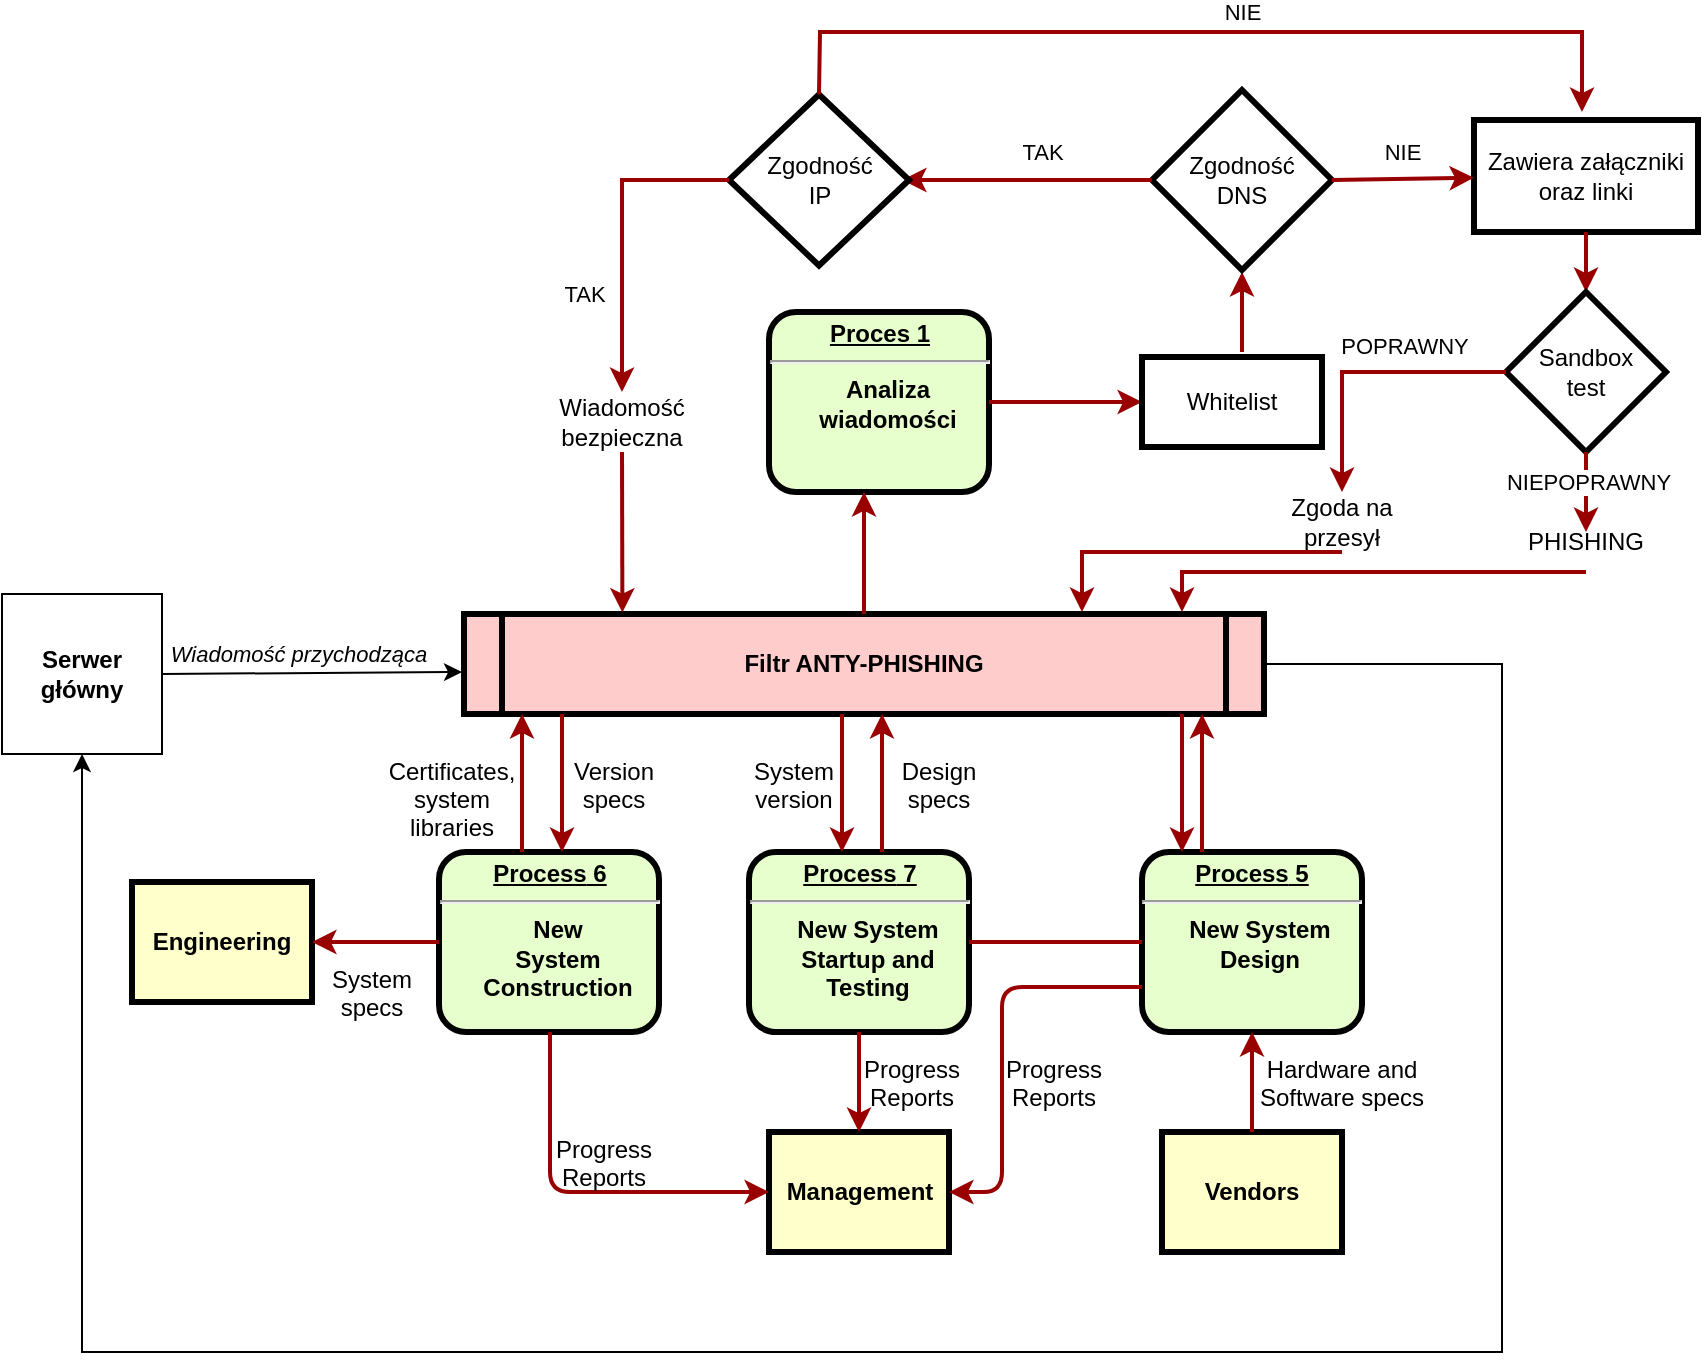 <mxfile version="20.8.5" type="github">
  <diagram name="Page-1" id="c7558073-3199-34d8-9f00-42111426c3f3">
    <mxGraphModel dx="2061" dy="613" grid="1" gridSize="10" guides="1" tooltips="1" connect="1" arrows="1" fold="1" page="1" pageScale="1" pageWidth="826" pageHeight="1169" background="none" math="0" shadow="0">
      <root>
        <mxCell id="0" />
        <mxCell id="1" parent="0" />
        <mxCell id="5" value="Filtr ANTY-PHISHING" style="shape=process;whiteSpace=wrap;align=center;verticalAlign=middle;size=0.048;fontStyle=1;strokeWidth=3;fillColor=#FFCCCC" parent="1" vertex="1">
          <mxGeometry x="201.0" y="391" width="400" height="50" as="geometry" />
        </mxCell>
        <mxCell id="6" value="&lt;p style=&quot;margin: 0px; margin-top: 4px; text-align: center; text-decoration: underline;&quot;&gt;&lt;strong&gt;Proces 1&lt;br&gt;&lt;/strong&gt;&lt;/p&gt;&lt;hr&gt;&lt;p style=&quot;margin: 0px; margin-left: 8px;&quot;&gt;Analiza&lt;/p&gt;&lt;p style=&quot;margin: 0px; margin-left: 8px;&quot;&gt;&lt;span style=&quot;background-color: initial;&quot;&gt;wiadomości&lt;/span&gt;&lt;/p&gt;" style="verticalAlign=middle;align=center;overflow=fill;fontSize=12;fontFamily=Helvetica;html=1;rounded=1;fontStyle=1;strokeWidth=3;fillColor=#E6FFCC" parent="1" vertex="1">
          <mxGeometry x="353.5" y="240" width="110" height="90" as="geometry" />
        </mxCell>
        <mxCell id="9" value="&lt;p style=&quot;margin: 0px; margin-top: 4px; text-align: center; text-decoration: underline;&quot;&gt;&lt;strong&gt;&lt;strong&gt;Process&lt;/strong&gt; 5&lt;br /&gt;&lt;/strong&gt;&lt;/p&gt;&lt;hr /&gt;&lt;p style=&quot;margin: 0px; margin-left: 8px;&quot;&gt;New System&lt;/p&gt;&lt;p style=&quot;margin: 0px; margin-left: 8px;&quot;&gt;Design&lt;/p&gt;" style="verticalAlign=middle;align=center;overflow=fill;fontSize=12;fontFamily=Helvetica;html=1;rounded=1;fontStyle=1;strokeWidth=3;fillColor=#E6FFCC" parent="1" vertex="1">
          <mxGeometry x="540" y="510" width="110" height="90" as="geometry" />
        </mxCell>
        <mxCell id="10" value="&lt;p style=&quot;margin: 0px; margin-top: 4px; text-align: center; text-decoration: underline;&quot;&gt;&lt;strong&gt;&lt;strong&gt;Process&lt;/strong&gt; 6&lt;br /&gt;&lt;/strong&gt;&lt;/p&gt;&lt;hr /&gt;&lt;p style=&quot;margin: 0px; margin-left: 8px;&quot;&gt;New&lt;/p&gt;&lt;p style=&quot;margin: 0px; margin-left: 8px;&quot;&gt;System&lt;/p&gt;&lt;p style=&quot;margin: 0px; margin-left: 8px;&quot;&gt;Construction&lt;/p&gt;" style="verticalAlign=middle;align=center;overflow=fill;fontSize=12;fontFamily=Helvetica;html=1;rounded=1;fontStyle=1;strokeWidth=3;fillColor=#E6FFCC" parent="1" vertex="1">
          <mxGeometry x="188.5" y="510" width="110" height="90" as="geometry" />
        </mxCell>
        <mxCell id="13" value="Management" style="whiteSpace=wrap;align=center;verticalAlign=middle;fontStyle=1;strokeWidth=3;fillColor=#FFFFCC" parent="1" vertex="1">
          <mxGeometry x="353.5" y="650" width="90" height="60" as="geometry" />
        </mxCell>
        <mxCell id="14" value="Engineering" style="whiteSpace=wrap;align=center;verticalAlign=middle;fontStyle=1;strokeWidth=3;fillColor=#FFFFCC" parent="1" vertex="1">
          <mxGeometry x="35.0" y="525.0" width="90" height="60" as="geometry" />
        </mxCell>
        <mxCell id="15" value="Vendors" style="whiteSpace=wrap;align=center;verticalAlign=middle;fontStyle=1;strokeWidth=3;fillColor=#FFFFCC" parent="1" vertex="1">
          <mxGeometry x="550.0" y="650" width="90" height="60" as="geometry" />
        </mxCell>
        <mxCell id="11" value="&lt;p style=&quot;margin: 0px; margin-top: 4px; text-align: center; text-decoration: underline;&quot;&gt;&lt;strong&gt;&lt;strong&gt;Process&lt;/strong&gt; 7&lt;br /&gt;&lt;/strong&gt;&lt;/p&gt;&lt;hr /&gt;&lt;p style=&quot;margin: 0px; margin-left: 8px;&quot;&gt;New System&lt;/p&gt;&lt;p style=&quot;margin: 0px; margin-left: 8px;&quot;&gt;Startup and&lt;/p&gt;&lt;p style=&quot;margin: 0px; margin-left: 8px;&quot;&gt;Testing&lt;/p&gt;" style="verticalAlign=middle;align=center;overflow=fill;fontSize=12;fontFamily=Helvetica;html=1;rounded=1;fontStyle=1;strokeWidth=3;fillColor=#E6FFCC" parent="1" vertex="1">
          <mxGeometry x="343.5" y="510" width="110" height="90" as="geometry" />
        </mxCell>
        <mxCell id="51" value="" style="endArrow=none;noEdgeStyle=1;strokeColor=#990000;strokeWidth=2" parent="1" source="9" target="11" edge="1">
          <mxGeometry relative="1" as="geometry">
            <mxPoint x="205.008" y="481" as="sourcePoint" />
            <mxPoint x="400.328" y="650" as="targetPoint" />
          </mxGeometry>
        </mxCell>
        <mxCell id="58" value="" style="edgeStyle=elbowEdgeStyle;elbow=horizontal;strokeColor=#990000;strokeWidth=2" parent="1" source="5" target="6" edge="1">
          <mxGeometry width="100" height="100" relative="1" as="geometry">
            <mxPoint x="380" y="370" as="sourcePoint" />
            <mxPoint x="480" y="270" as="targetPoint" />
            <Array as="points">
              <mxPoint x="440" y="310" />
            </Array>
          </mxGeometry>
        </mxCell>
        <mxCell id="76" value="" style="edgeStyle=elbowEdgeStyle;elbow=horizontal;strokeColor=#990000;strokeWidth=2" parent="1" source="9" target="5" edge="1">
          <mxGeometry width="100" height="100" relative="1" as="geometry">
            <mxPoint x="420" y="580" as="sourcePoint" />
            <mxPoint x="520" y="480" as="targetPoint" />
            <Array as="points">
              <mxPoint x="570" y="470" />
            </Array>
          </mxGeometry>
        </mxCell>
        <mxCell id="77" value="" style="edgeStyle=elbowEdgeStyle;elbow=horizontal;strokeColor=#990000;strokeWidth=2" parent="1" source="5" target="9" edge="1">
          <mxGeometry width="100" height="100" relative="1" as="geometry">
            <mxPoint x="400" y="590" as="sourcePoint" />
            <mxPoint x="500" y="490" as="targetPoint" />
            <Array as="points">
              <mxPoint x="560" y="480" />
            </Array>
          </mxGeometry>
        </mxCell>
        <mxCell id="78" value="" style="edgeStyle=elbowEdgeStyle;elbow=horizontal;strokeColor=#990000;strokeWidth=2" parent="1" source="15" target="9" edge="1">
          <mxGeometry width="100" height="100" relative="1" as="geometry">
            <mxPoint x="430" y="700" as="sourcePoint" />
            <mxPoint x="530" y="600" as="targetPoint" />
          </mxGeometry>
        </mxCell>
        <mxCell id="79" value="Hardware and&#xa;Software specs" style="text;spacingTop=-5;align=center" parent="1" vertex="1">
          <mxGeometry x="625" y="610" width="30" height="20" as="geometry" />
        </mxCell>
        <mxCell id="81" value="" style="edgeStyle=elbowEdgeStyle;elbow=horizontal;exitX=0;exitY=0.75;strokeColor=#990000;strokeWidth=2" parent="1" source="9" target="13" edge="1">
          <mxGeometry width="100" height="100" relative="1" as="geometry">
            <mxPoint x="420" y="730" as="sourcePoint" />
            <mxPoint x="520" y="630" as="targetPoint" />
            <Array as="points">
              <mxPoint x="470" y="630" />
            </Array>
          </mxGeometry>
        </mxCell>
        <mxCell id="82" value="Progress&#xa;Reports" style="text;spacingTop=-5;align=center" parent="1" vertex="1">
          <mxGeometry x="481.0" y="610.0" width="30" height="20" as="geometry" />
        </mxCell>
        <mxCell id="83" value="" style="edgeStyle=elbowEdgeStyle;elbow=horizontal;strokeColor=#990000;strokeWidth=2" parent="1" source="11" target="13" edge="1">
          <mxGeometry width="100" height="100" relative="1" as="geometry">
            <mxPoint x="200" y="660.0" as="sourcePoint" />
            <mxPoint x="230.0" y="650" as="targetPoint" />
          </mxGeometry>
        </mxCell>
        <mxCell id="84" value="Progress&#xa;Reports" style="text;spacingTop=-5;align=center" parent="1" vertex="1">
          <mxGeometry x="410.0" y="610.0" width="30" height="20" as="geometry" />
        </mxCell>
        <mxCell id="85" value="" style="edgeStyle=elbowEdgeStyle;elbow=horizontal;strokeColor=#990000;strokeWidth=2" parent="1" source="10" target="13" edge="1">
          <mxGeometry width="100" height="100" relative="1" as="geometry">
            <mxPoint x="130.0" y="740" as="sourcePoint" />
            <mxPoint x="230.0" y="640" as="targetPoint" />
            <Array as="points">
              <mxPoint x="244" y="630" />
            </Array>
          </mxGeometry>
        </mxCell>
        <mxCell id="86" value="Progress&#xa;Reports" style="text;spacingTop=-5;align=center" parent="1" vertex="1">
          <mxGeometry x="256.0" y="650.0" width="30" height="20" as="geometry" />
        </mxCell>
        <mxCell id="87" value="" style="edgeStyle=elbowEdgeStyle;elbow=vertical;strokeColor=#990000;strokeWidth=2" parent="1" source="10" target="14" edge="1">
          <mxGeometry width="100" height="100" relative="1" as="geometry">
            <mxPoint x="70" y="740" as="sourcePoint" />
            <mxPoint x="170" y="640" as="targetPoint" />
          </mxGeometry>
        </mxCell>
        <mxCell id="88" value="" style="edgeStyle=elbowEdgeStyle;elbow=horizontal;strokeColor=#990000;strokeWidth=2" parent="1" source="5" target="11" edge="1">
          <mxGeometry width="100" height="100" relative="1" as="geometry">
            <mxPoint x="50" y="500" as="sourcePoint" />
            <mxPoint x="150" y="400" as="targetPoint" />
            <Array as="points">
              <mxPoint x="390" y="470" />
            </Array>
          </mxGeometry>
        </mxCell>
        <mxCell id="89" value="" style="edgeStyle=elbowEdgeStyle;elbow=horizontal;strokeColor=#990000;strokeWidth=2" parent="1" source="11" target="5" edge="1">
          <mxGeometry width="100" height="100" relative="1" as="geometry">
            <mxPoint x="60.0" y="510" as="sourcePoint" />
            <mxPoint x="160.0" y="410" as="targetPoint" />
            <Array as="points">
              <mxPoint x="410" y="470" />
            </Array>
          </mxGeometry>
        </mxCell>
        <mxCell id="90" value="Version&#xa;specs" style="text;spacingTop=-5;align=center" parent="1" vertex="1">
          <mxGeometry x="261" y="461" width="30" height="20" as="geometry" />
        </mxCell>
        <mxCell id="91" value="Certificates,&#xa;system&#xa;libraries" style="text;spacingTop=-5;align=center" parent="1" vertex="1">
          <mxGeometry x="180" y="461.0" width="30" height="20" as="geometry" />
        </mxCell>
        <mxCell id="92" value="" style="edgeStyle=elbowEdgeStyle;elbow=horizontal;strokeColor=#990000;strokeWidth=2" parent="1" source="5" target="10" edge="1">
          <mxGeometry width="100" height="100" relative="1" as="geometry">
            <mxPoint x="30.0" y="500" as="sourcePoint" />
            <mxPoint x="130.0" y="400" as="targetPoint" />
            <Array as="points">
              <mxPoint x="250" y="470" />
            </Array>
          </mxGeometry>
        </mxCell>
        <mxCell id="93" value="" style="edgeStyle=elbowEdgeStyle;elbow=horizontal;strokeColor=#990000;strokeWidth=2" parent="1" source="10" target="5" edge="1">
          <mxGeometry width="100" height="100" relative="1" as="geometry">
            <mxPoint x="40" y="510" as="sourcePoint" />
            <mxPoint x="140" y="410" as="targetPoint" />
            <Array as="points">
              <mxPoint x="230" y="470" />
            </Array>
          </mxGeometry>
        </mxCell>
        <mxCell id="94" value="System&#xa;specs" style="text;spacingTop=-5;align=center" parent="1" vertex="1">
          <mxGeometry x="140.0" y="565.0" width="30" height="20" as="geometry" />
        </mxCell>
        <mxCell id="95" value="Design&#xa;specs" style="text;spacingTop=-5;align=center" parent="1" vertex="1">
          <mxGeometry x="423.5" y="461.0" width="30" height="20" as="geometry" />
        </mxCell>
        <mxCell id="96" value="System&#xa;version" style="text;spacingTop=-5;align=center" parent="1" vertex="1">
          <mxGeometry x="351.0" y="461" width="30" height="20" as="geometry" />
        </mxCell>
        <mxCell id="UgojYXXzqQ5v_8AKRel0-96" value="" style="endArrow=classic;html=1;rounded=0;exitX=1;exitY=0.5;exitDx=0;exitDy=0;" edge="1" parent="1" source="UgojYXXzqQ5v_8AKRel0-98">
          <mxGeometry width="50" height="50" relative="1" as="geometry">
            <mxPoint x="60" y="420" as="sourcePoint" />
            <mxPoint x="200" y="420" as="targetPoint" />
          </mxGeometry>
        </mxCell>
        <mxCell id="UgojYXXzqQ5v_8AKRel0-97" value="Wiadomość przychodząca" style="edgeLabel;html=1;align=center;verticalAlign=middle;resizable=0;points=[];fontStyle=2" vertex="1" connectable="0" parent="UgojYXXzqQ5v_8AKRel0-96">
          <mxGeometry x="0.498" y="-3" relative="1" as="geometry">
            <mxPoint x="-45" y="-12" as="offset" />
          </mxGeometry>
        </mxCell>
        <mxCell id="UgojYXXzqQ5v_8AKRel0-98" value="&lt;b&gt;Serwer główny&lt;/b&gt;" style="whiteSpace=wrap;html=1;aspect=fixed;" vertex="1" parent="1">
          <mxGeometry x="-30" y="381" width="80" height="80" as="geometry" />
        </mxCell>
        <mxCell id="UgojYXXzqQ5v_8AKRel0-99" value="" style="endArrow=classic;html=1;rounded=0;exitX=1;exitY=0.5;exitDx=0;exitDy=0;entryX=0.5;entryY=1;entryDx=0;entryDy=0;" edge="1" parent="1" source="5" target="UgojYXXzqQ5v_8AKRel0-98">
          <mxGeometry width="50" height="50" relative="1" as="geometry">
            <mxPoint x="320" y="490" as="sourcePoint" />
            <mxPoint x="760" y="416" as="targetPoint" />
            <Array as="points">
              <mxPoint x="720" y="416" />
              <mxPoint x="720" y="760" />
              <mxPoint x="10" y="760" />
            </Array>
          </mxGeometry>
        </mxCell>
        <mxCell id="UgojYXXzqQ5v_8AKRel0-103" value="" style="endArrow=classic;html=1;rounded=0;strokeColor=#990000;strokeWidth=2;exitX=1;exitY=0.5;exitDx=0;exitDy=0;" edge="1" parent="1" source="6">
          <mxGeometry width="50" height="50" relative="1" as="geometry">
            <mxPoint x="260" y="370" as="sourcePoint" />
            <mxPoint x="540" y="285" as="targetPoint" />
          </mxGeometry>
        </mxCell>
        <mxCell id="UgojYXXzqQ5v_8AKRel0-105" value="Whitelist" style="rounded=0;whiteSpace=wrap;html=1;strokeWidth=3;" vertex="1" parent="1">
          <mxGeometry x="540" y="262.5" width="90" height="45" as="geometry" />
        </mxCell>
        <mxCell id="UgojYXXzqQ5v_8AKRel0-106" value="" style="endArrow=classic;html=1;rounded=0;strokeColor=#990000;strokeWidth=2;" edge="1" parent="1">
          <mxGeometry width="50" height="50" relative="1" as="geometry">
            <mxPoint x="590" y="260" as="sourcePoint" />
            <mxPoint x="590" y="220" as="targetPoint" />
          </mxGeometry>
        </mxCell>
        <mxCell id="UgojYXXzqQ5v_8AKRel0-107" value="Zgodność&lt;br&gt;DNS" style="rhombus;whiteSpace=wrap;html=1;strokeWidth=3;" vertex="1" parent="1">
          <mxGeometry x="545" y="129" width="90" height="90" as="geometry" />
        </mxCell>
        <mxCell id="UgojYXXzqQ5v_8AKRel0-108" value="" style="endArrow=classic;html=1;rounded=0;strokeColor=#990000;strokeWidth=2;exitX=0;exitY=0.5;exitDx=0;exitDy=0;" edge="1" parent="1" source="UgojYXXzqQ5v_8AKRel0-107">
          <mxGeometry width="50" height="50" relative="1" as="geometry">
            <mxPoint x="250" y="300" as="sourcePoint" />
            <mxPoint x="420" y="174" as="targetPoint" />
          </mxGeometry>
        </mxCell>
        <mxCell id="UgojYXXzqQ5v_8AKRel0-109" value="TAK" style="edgeLabel;html=1;align=center;verticalAlign=middle;resizable=0;points=[];" vertex="1" connectable="0" parent="UgojYXXzqQ5v_8AKRel0-108">
          <mxGeometry x="0.331" y="1" relative="1" as="geometry">
            <mxPoint x="28" y="-15" as="offset" />
          </mxGeometry>
        </mxCell>
        <mxCell id="UgojYXXzqQ5v_8AKRel0-110" value="Zgodność&lt;br&gt;IP" style="rhombus;whiteSpace=wrap;html=1;strokeWidth=3;" vertex="1" parent="1">
          <mxGeometry x="333.5" y="131.25" width="90" height="85.5" as="geometry" />
        </mxCell>
        <mxCell id="UgojYXXzqQ5v_8AKRel0-114" value="Zawiera załączniki oraz linki" style="rounded=0;whiteSpace=wrap;html=1;strokeWidth=3;" vertex="1" parent="1">
          <mxGeometry x="706" y="144" width="112" height="56" as="geometry" />
        </mxCell>
        <mxCell id="UgojYXXzqQ5v_8AKRel0-115" value="" style="endArrow=classic;html=1;rounded=0;strokeColor=#990000;strokeWidth=2;exitX=1;exitY=0.5;exitDx=0;exitDy=0;" edge="1" parent="1" source="UgojYXXzqQ5v_8AKRel0-107" target="UgojYXXzqQ5v_8AKRel0-114">
          <mxGeometry width="50" height="50" relative="1" as="geometry">
            <mxPoint x="730" y="320" as="sourcePoint" />
            <mxPoint x="780" y="270" as="targetPoint" />
          </mxGeometry>
        </mxCell>
        <mxCell id="UgojYXXzqQ5v_8AKRel0-116" value="NIE" style="edgeLabel;html=1;align=center;verticalAlign=middle;resizable=0;points=[];" vertex="1" connectable="0" parent="UgojYXXzqQ5v_8AKRel0-115">
          <mxGeometry x="-0.272" y="1" relative="1" as="geometry">
            <mxPoint x="9" y="-13" as="offset" />
          </mxGeometry>
        </mxCell>
        <mxCell id="UgojYXXzqQ5v_8AKRel0-118" value="" style="endArrow=classic;html=1;rounded=0;strokeColor=#990000;strokeWidth=2;exitX=0.5;exitY=1;exitDx=0;exitDy=0;entryX=0.5;entryY=0;entryDx=0;entryDy=0;" edge="1" parent="1" source="UgojYXXzqQ5v_8AKRel0-114" target="UgojYXXzqQ5v_8AKRel0-123">
          <mxGeometry width="50" height="50" relative="1" as="geometry">
            <mxPoint x="730" y="320" as="sourcePoint" />
            <mxPoint x="760" y="230" as="targetPoint" />
          </mxGeometry>
        </mxCell>
        <mxCell id="UgojYXXzqQ5v_8AKRel0-119" value="" style="endArrow=classic;html=1;rounded=0;strokeColor=#990000;strokeWidth=2;exitX=0;exitY=0.5;exitDx=0;exitDy=0;" edge="1" parent="1" source="UgojYXXzqQ5v_8AKRel0-110">
          <mxGeometry width="50" height="50" relative="1" as="geometry">
            <mxPoint x="630" y="320" as="sourcePoint" />
            <mxPoint x="280" y="280" as="targetPoint" />
            <Array as="points">
              <mxPoint x="280" y="174" />
            </Array>
          </mxGeometry>
        </mxCell>
        <mxCell id="UgojYXXzqQ5v_8AKRel0-120" value="TAK" style="edgeLabel;html=1;align=center;verticalAlign=middle;resizable=0;points=[];" vertex="1" connectable="0" parent="UgojYXXzqQ5v_8AKRel0-119">
          <mxGeometry x="-0.288" y="4" relative="1" as="geometry">
            <mxPoint x="-23" y="53" as="offset" />
          </mxGeometry>
        </mxCell>
        <mxCell id="UgojYXXzqQ5v_8AKRel0-121" value="" style="endArrow=classic;html=1;rounded=0;strokeColor=#990000;strokeWidth=2;exitX=0.5;exitY=0;exitDx=0;exitDy=0;" edge="1" parent="1" source="UgojYXXzqQ5v_8AKRel0-110">
          <mxGeometry width="50" height="50" relative="1" as="geometry">
            <mxPoint x="630" y="320" as="sourcePoint" />
            <mxPoint x="760" y="140" as="targetPoint" />
            <Array as="points">
              <mxPoint x="379" y="100" />
              <mxPoint x="760" y="100" />
            </Array>
          </mxGeometry>
        </mxCell>
        <mxCell id="UgojYXXzqQ5v_8AKRel0-122" value="NIE" style="edgeLabel;html=1;align=center;verticalAlign=middle;resizable=0;points=[];" vertex="1" connectable="0" parent="UgojYXXzqQ5v_8AKRel0-121">
          <mxGeometry x="-0.176" relative="1" as="geometry">
            <mxPoint x="56" y="-10" as="offset" />
          </mxGeometry>
        </mxCell>
        <mxCell id="UgojYXXzqQ5v_8AKRel0-123" value="Sandbox&lt;br&gt;test" style="rhombus;whiteSpace=wrap;html=1;strokeWidth=3;" vertex="1" parent="1">
          <mxGeometry x="722" y="230" width="80" height="80" as="geometry" />
        </mxCell>
        <mxCell id="UgojYXXzqQ5v_8AKRel0-124" value="" style="endArrow=classic;html=1;rounded=0;strokeColor=#990000;strokeWidth=2;exitX=0;exitY=0.5;exitDx=0;exitDy=0;entryX=0.5;entryY=0;entryDx=0;entryDy=0;" edge="1" parent="1" source="UgojYXXzqQ5v_8AKRel0-123" target="UgojYXXzqQ5v_8AKRel0-126">
          <mxGeometry width="50" height="50" relative="1" as="geometry">
            <mxPoint x="722" y="302.08" as="sourcePoint" />
            <mxPoint x="640" y="302.58" as="targetPoint" />
            <Array as="points">
              <mxPoint x="640" y="270" />
            </Array>
          </mxGeometry>
        </mxCell>
        <mxCell id="UgojYXXzqQ5v_8AKRel0-125" value="POPRAWNY" style="edgeLabel;html=1;align=center;verticalAlign=middle;resizable=0;points=[];" vertex="1" connectable="0" parent="UgojYXXzqQ5v_8AKRel0-124">
          <mxGeometry x="-0.365" y="1" relative="1" as="geometry">
            <mxPoint x="-6" y="-14" as="offset" />
          </mxGeometry>
        </mxCell>
        <mxCell id="UgojYXXzqQ5v_8AKRel0-126" value="Zgoda na przesył" style="text;html=1;strokeColor=none;fillColor=none;align=center;verticalAlign=middle;whiteSpace=wrap;rounded=0;strokeWidth=3;" vertex="1" parent="1">
          <mxGeometry x="610" y="330" width="60" height="30" as="geometry" />
        </mxCell>
        <mxCell id="UgojYXXzqQ5v_8AKRel0-127" value="" style="endArrow=classic;html=1;rounded=0;strokeColor=#990000;strokeWidth=2;exitX=0.5;exitY=1;exitDx=0;exitDy=0;" edge="1" parent="1" source="UgojYXXzqQ5v_8AKRel0-126">
          <mxGeometry width="50" height="50" relative="1" as="geometry">
            <mxPoint x="530" y="370" as="sourcePoint" />
            <mxPoint x="510" y="390" as="targetPoint" />
            <Array as="points">
              <mxPoint x="510" y="360" />
            </Array>
          </mxGeometry>
        </mxCell>
        <mxCell id="UgojYXXzqQ5v_8AKRel0-128" value="" style="endArrow=classic;html=1;rounded=0;strokeColor=#990000;strokeWidth=2;exitX=0.5;exitY=1;exitDx=0;exitDy=0;" edge="1" parent="1" source="UgojYXXzqQ5v_8AKRel0-123">
          <mxGeometry width="50" height="50" relative="1" as="geometry">
            <mxPoint x="420" y="430" as="sourcePoint" />
            <mxPoint x="762" y="350" as="targetPoint" />
          </mxGeometry>
        </mxCell>
        <mxCell id="UgojYXXzqQ5v_8AKRel0-129" value="NIEPOPRAWNY" style="edgeLabel;html=1;align=center;verticalAlign=middle;resizable=0;points=[];" vertex="1" connectable="0" parent="UgojYXXzqQ5v_8AKRel0-128">
          <mxGeometry x="-0.286" y="1" relative="1" as="geometry">
            <mxPoint as="offset" />
          </mxGeometry>
        </mxCell>
        <mxCell id="UgojYXXzqQ5v_8AKRel0-130" value="PHISHING" style="text;html=1;strokeColor=none;fillColor=none;align=center;verticalAlign=middle;whiteSpace=wrap;rounded=0;strokeWidth=3;" vertex="1" parent="1">
          <mxGeometry x="732" y="340" width="60" height="30" as="geometry" />
        </mxCell>
        <mxCell id="UgojYXXzqQ5v_8AKRel0-131" value="" style="endArrow=classic;html=1;rounded=0;strokeColor=#990000;strokeWidth=2;exitX=0.5;exitY=1;exitDx=0;exitDy=0;" edge="1" parent="1" source="UgojYXXzqQ5v_8AKRel0-130">
          <mxGeometry width="50" height="50" relative="1" as="geometry">
            <mxPoint x="610" y="370" as="sourcePoint" />
            <mxPoint x="560" y="390" as="targetPoint" />
            <Array as="points">
              <mxPoint x="560" y="370" />
            </Array>
          </mxGeometry>
        </mxCell>
        <mxCell id="UgojYXXzqQ5v_8AKRel0-132" value="Wiadomość&lt;br&gt;bezpieczna" style="text;html=1;strokeColor=none;fillColor=none;align=center;verticalAlign=middle;whiteSpace=wrap;rounded=0;strokeWidth=3;" vertex="1" parent="1">
          <mxGeometry x="250" y="280" width="60" height="30" as="geometry" />
        </mxCell>
        <mxCell id="UgojYXXzqQ5v_8AKRel0-133" value="" style="endArrow=classic;html=1;rounded=0;strokeColor=#990000;strokeWidth=2;exitX=0.5;exitY=1;exitDx=0;exitDy=0;entryX=0.198;entryY=-0.014;entryDx=0;entryDy=0;entryPerimeter=0;" edge="1" parent="1" source="UgojYXXzqQ5v_8AKRel0-132" target="5">
          <mxGeometry width="50" height="50" relative="1" as="geometry">
            <mxPoint x="390" y="330" as="sourcePoint" />
            <mxPoint x="440" y="280" as="targetPoint" />
          </mxGeometry>
        </mxCell>
      </root>
    </mxGraphModel>
  </diagram>
</mxfile>
